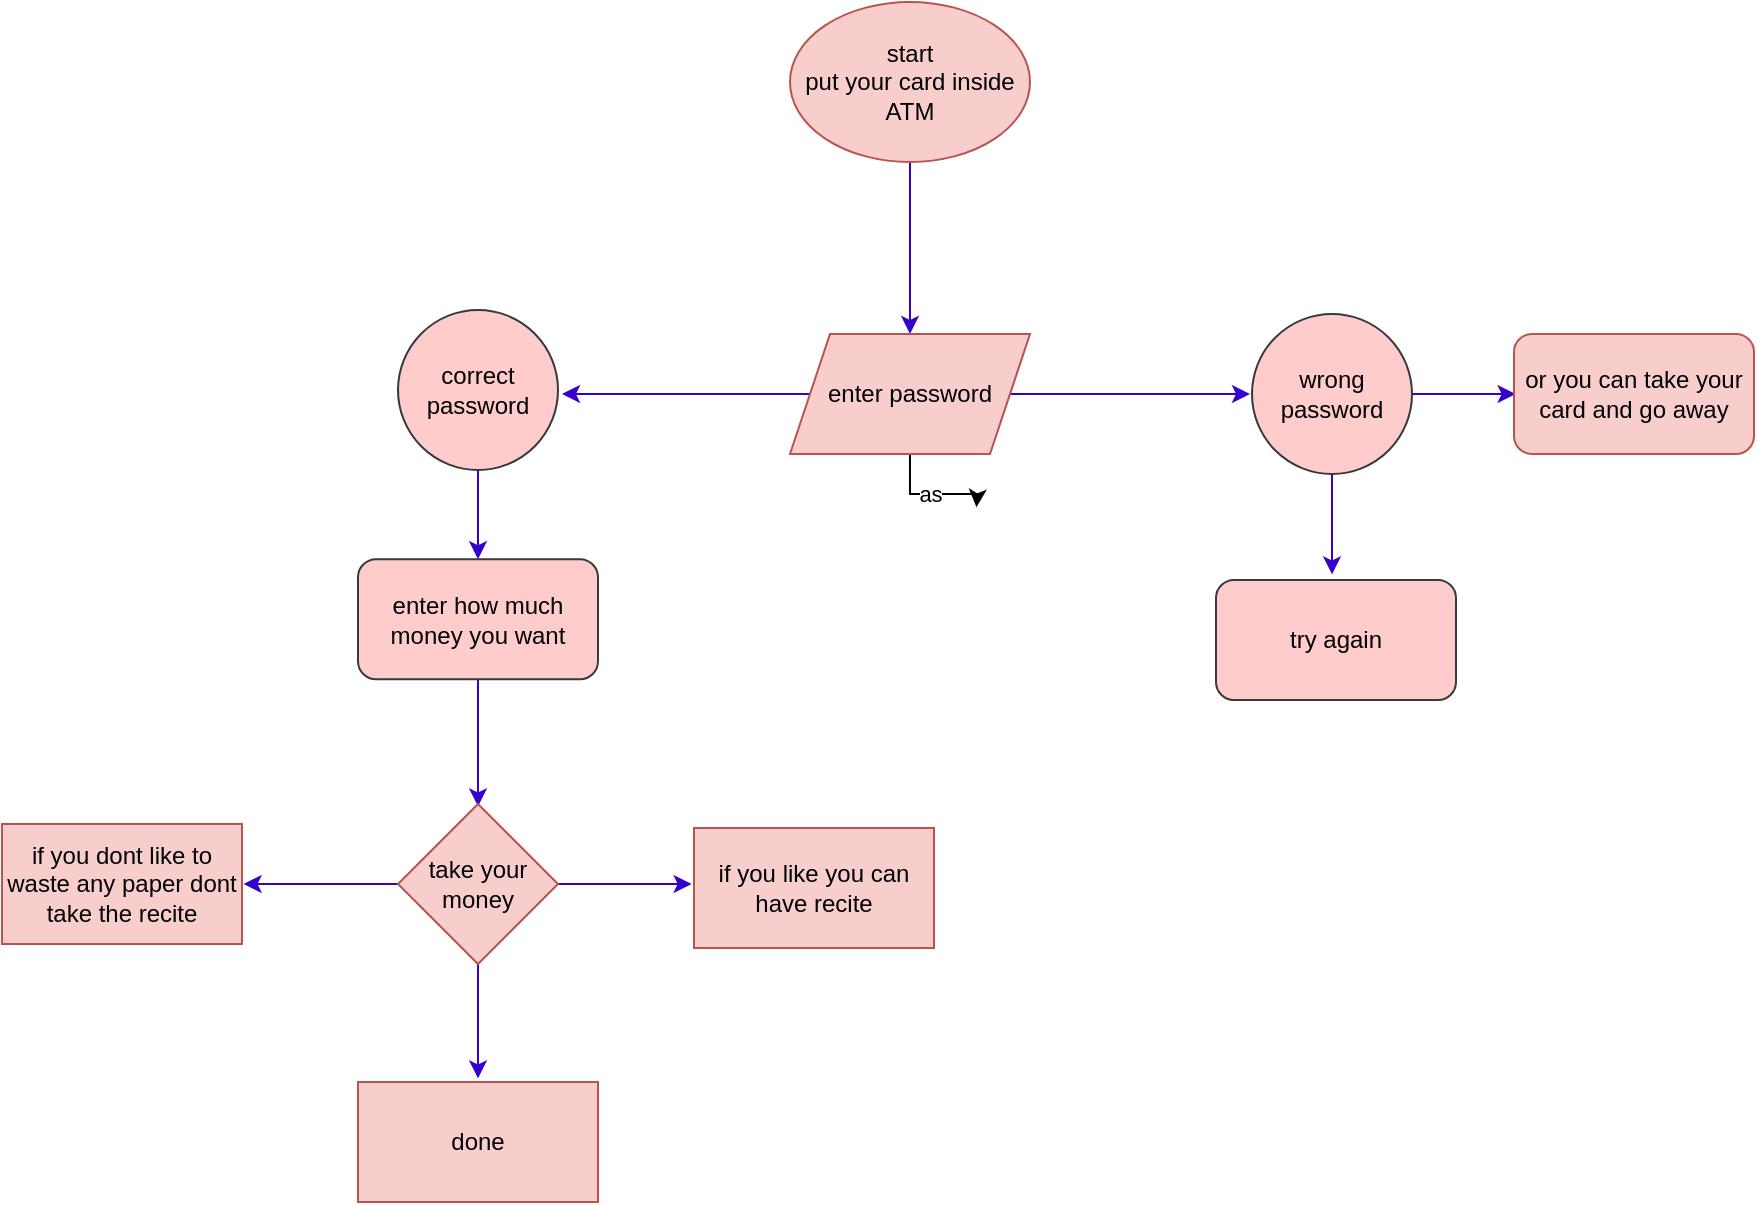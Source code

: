 <mxfile version="24.7.5">
  <diagram name="Page-1" id="AlE09oPWc5jHBrcmD2XN">
    <mxGraphModel dx="1863" dy="606" grid="0" gridSize="10" guides="1" tooltips="1" connect="1" arrows="1" fold="1" page="1" pageScale="1" pageWidth="827" pageHeight="1169" background="#ffffff" math="0" shadow="0">
      <root>
        <mxCell id="0" />
        <mxCell id="1" parent="0" />
        <mxCell id="zX_Hi25-jtVS7PNOajBy-2" value="" style="ellipse;whiteSpace=wrap;html=1;fillColor=none;gradientColor=none;strokeColor=none;" parent="1" vertex="1">
          <mxGeometry x="60" y="240" width="120" height="80" as="geometry" />
        </mxCell>
        <mxCell id="zX_Hi25-jtVS7PNOajBy-38" style="edgeStyle=orthogonalEdgeStyle;rounded=0;orthogonalLoop=1;jettySize=auto;html=1;exitX=0.5;exitY=1;exitDx=0;exitDy=0;entryX=0.5;entryY=0;entryDx=0;entryDy=0;fillColor=#6a00ff;strokeColor=#3700CC;" parent="1" source="zX_Hi25-jtVS7PNOajBy-31" target="zX_Hi25-jtVS7PNOajBy-35" edge="1">
          <mxGeometry relative="1" as="geometry" />
        </mxCell>
        <mxCell id="zX_Hi25-jtVS7PNOajBy-31" value="&lt;font color=&quot;#000000&quot;&gt;start&lt;/font&gt;&lt;div&gt;&lt;font color=&quot;#000000&quot;&gt;put your card inside ATM&lt;/font&gt;&lt;/div&gt;" style="ellipse;whiteSpace=wrap;html=1;fillColor=#f8cecc;strokeColor=#b85450;" parent="1" vertex="1">
          <mxGeometry x="366" y="12" width="120" height="80" as="geometry" />
        </mxCell>
        <mxCell id="zX_Hi25-jtVS7PNOajBy-48" value="as" style="edgeStyle=orthogonalEdgeStyle;rounded=0;orthogonalLoop=1;jettySize=auto;html=1;" parent="1" source="zX_Hi25-jtVS7PNOajBy-35" edge="1">
          <mxGeometry relative="1" as="geometry">
            <mxPoint x="459.2" y="264.6" as="targetPoint" />
          </mxGeometry>
        </mxCell>
        <mxCell id="zX_Hi25-jtVS7PNOajBy-53" style="edgeStyle=orthogonalEdgeStyle;rounded=0;orthogonalLoop=1;jettySize=auto;html=1;exitX=0;exitY=0.5;exitDx=0;exitDy=0;fillColor=#6a00ff;strokeColor=#3700CC;" parent="1" source="zX_Hi25-jtVS7PNOajBy-35" edge="1">
          <mxGeometry relative="1" as="geometry">
            <mxPoint x="252" y="208" as="targetPoint" />
          </mxGeometry>
        </mxCell>
        <mxCell id="zX_Hi25-jtVS7PNOajBy-55" style="edgeStyle=orthogonalEdgeStyle;rounded=0;orthogonalLoop=1;jettySize=auto;html=1;exitX=1;exitY=0.5;exitDx=0;exitDy=0;fillColor=#6a00ff;strokeColor=#3700CC;" parent="1" source="zX_Hi25-jtVS7PNOajBy-35" edge="1">
          <mxGeometry relative="1" as="geometry">
            <mxPoint x="596" y="208" as="targetPoint" />
          </mxGeometry>
        </mxCell>
        <mxCell id="zX_Hi25-jtVS7PNOajBy-35" value="&lt;font color=&quot;#000000&quot;&gt;enter password&lt;/font&gt;" style="shape=parallelogram;perimeter=parallelogramPerimeter;whiteSpace=wrap;html=1;fixedSize=1;fillColor=#f8cecc;strokeColor=#b85450;" parent="1" vertex="1">
          <mxGeometry x="366" y="178" width="120" height="60" as="geometry" />
        </mxCell>
        <mxCell id="zX_Hi25-jtVS7PNOajBy-61" style="edgeStyle=orthogonalEdgeStyle;rounded=0;orthogonalLoop=1;jettySize=auto;html=1;exitX=0.5;exitY=1;exitDx=0;exitDy=0;fillColor=#6a00ff;strokeColor=#3700CC;" parent="1" source="zX_Hi25-jtVS7PNOajBy-54" target="zX_Hi25-jtVS7PNOajBy-62" edge="1">
          <mxGeometry relative="1" as="geometry">
            <mxPoint x="210" y="320.6" as="targetPoint" />
          </mxGeometry>
        </mxCell>
        <mxCell id="zX_Hi25-jtVS7PNOajBy-54" value="&lt;font color=&quot;#000000&quot;&gt;correct password&lt;/font&gt;" style="ellipse;whiteSpace=wrap;html=1;aspect=fixed;fillColor=#ffcccc;strokeColor=#36393d;" parent="1" vertex="1">
          <mxGeometry x="170" y="166" width="80" height="80" as="geometry" />
        </mxCell>
        <mxCell id="zX_Hi25-jtVS7PNOajBy-57" style="edgeStyle=orthogonalEdgeStyle;rounded=0;orthogonalLoop=1;jettySize=auto;html=1;exitX=0.5;exitY=1;exitDx=0;exitDy=0;fillColor=#6a00ff;strokeColor=#3700CC;" parent="1" source="zX_Hi25-jtVS7PNOajBy-56" edge="1">
          <mxGeometry relative="1" as="geometry">
            <mxPoint x="637" y="298.2" as="targetPoint" />
          </mxGeometry>
        </mxCell>
        <mxCell id="zX_Hi25-jtVS7PNOajBy-59" style="edgeStyle=orthogonalEdgeStyle;rounded=0;orthogonalLoop=1;jettySize=auto;html=1;exitX=1;exitY=0.5;exitDx=0;exitDy=0;fillColor=#6a00ff;strokeColor=#3700CC;" parent="1" source="zX_Hi25-jtVS7PNOajBy-56" edge="1">
          <mxGeometry relative="1" as="geometry">
            <mxPoint x="728.8" y="208" as="targetPoint" />
          </mxGeometry>
        </mxCell>
        <mxCell id="zX_Hi25-jtVS7PNOajBy-56" value="&lt;font color=&quot;#000000&quot;&gt;wrong&lt;/font&gt;&lt;div&gt;&lt;font color=&quot;#000000&quot;&gt;password&lt;/font&gt;&lt;/div&gt;" style="ellipse;whiteSpace=wrap;html=1;aspect=fixed;fillColor=#ffcccc;strokeColor=#36393d;" parent="1" vertex="1">
          <mxGeometry x="597" y="168" width="80" height="80" as="geometry" />
        </mxCell>
        <mxCell id="zX_Hi25-jtVS7PNOajBy-58" value="&lt;font color=&quot;#000000&quot;&gt;try again&lt;/font&gt;" style="rounded=1;whiteSpace=wrap;html=1;fillColor=#ffcccc;strokeColor=#36393d;" parent="1" vertex="1">
          <mxGeometry x="579" y="301" width="120" height="60" as="geometry" />
        </mxCell>
        <mxCell id="zX_Hi25-jtVS7PNOajBy-60" value="&lt;font color=&quot;#000000&quot;&gt;or you can take your card and go away&lt;/font&gt;" style="rounded=1;whiteSpace=wrap;html=1;fillColor=#f8cecc;strokeColor=#b85450;" parent="1" vertex="1">
          <mxGeometry x="728" y="178" width="120" height="60" as="geometry" />
        </mxCell>
        <mxCell id="zX_Hi25-jtVS7PNOajBy-64" style="edgeStyle=orthogonalEdgeStyle;rounded=0;orthogonalLoop=1;jettySize=auto;html=1;exitX=0.5;exitY=1;exitDx=0;exitDy=0;fillColor=#6a00ff;strokeColor=#3700CC;" parent="1" source="zX_Hi25-jtVS7PNOajBy-62" edge="1">
          <mxGeometry relative="1" as="geometry">
            <mxPoint x="210" y="414.2" as="targetPoint" />
          </mxGeometry>
        </mxCell>
        <mxCell id="zX_Hi25-jtVS7PNOajBy-62" value="&lt;font color=&quot;#000000&quot;&gt;enter how much money you want&lt;/font&gt;" style="rounded=1;whiteSpace=wrap;html=1;fillColor=#ffcccc;strokeColor=#36393d;" parent="1" vertex="1">
          <mxGeometry x="150" y="290.6" width="120" height="60" as="geometry" />
        </mxCell>
        <mxCell id="zX_Hi25-jtVS7PNOajBy-66" style="edgeStyle=orthogonalEdgeStyle;rounded=0;orthogonalLoop=1;jettySize=auto;html=1;exitX=1;exitY=0.5;exitDx=0;exitDy=0;fillColor=#6a00ff;strokeColor=#3700CC;" parent="1" source="zX_Hi25-jtVS7PNOajBy-65" edge="1">
          <mxGeometry relative="1" as="geometry">
            <mxPoint x="316.8" y="453" as="targetPoint" />
          </mxGeometry>
        </mxCell>
        <mxCell id="zX_Hi25-jtVS7PNOajBy-67" style="edgeStyle=orthogonalEdgeStyle;rounded=0;orthogonalLoop=1;jettySize=auto;html=1;exitX=0;exitY=0.5;exitDx=0;exitDy=0;fillColor=#6a00ff;strokeColor=#3700CC;" parent="1" source="zX_Hi25-jtVS7PNOajBy-65" edge="1">
          <mxGeometry relative="1" as="geometry">
            <mxPoint x="92.8" y="453" as="targetPoint" />
          </mxGeometry>
        </mxCell>
        <mxCell id="zX_Hi25-jtVS7PNOajBy-68" style="edgeStyle=orthogonalEdgeStyle;rounded=0;orthogonalLoop=1;jettySize=auto;html=1;exitX=0.5;exitY=1;exitDx=0;exitDy=0;fillColor=#6a00ff;strokeColor=#3700CC;" parent="1" source="zX_Hi25-jtVS7PNOajBy-65" edge="1">
          <mxGeometry relative="1" as="geometry">
            <mxPoint x="210" y="550.2" as="targetPoint" />
          </mxGeometry>
        </mxCell>
        <mxCell id="zX_Hi25-jtVS7PNOajBy-65" value="&lt;font color=&quot;#000000&quot;&gt;take your money&lt;/font&gt;" style="rhombus;whiteSpace=wrap;html=1;fillColor=#f8cecc;strokeColor=#b85450;" parent="1" vertex="1">
          <mxGeometry x="170" y="413" width="80" height="80" as="geometry" />
        </mxCell>
        <mxCell id="zX_Hi25-jtVS7PNOajBy-69" value="&lt;font color=&quot;#000000&quot;&gt;if you like you can have recite&lt;/font&gt;" style="rounded=0;whiteSpace=wrap;html=1;fillColor=#f8cecc;strokeColor=#b85450;" parent="1" vertex="1">
          <mxGeometry x="318" y="425" width="120" height="60" as="geometry" />
        </mxCell>
        <mxCell id="zX_Hi25-jtVS7PNOajBy-70" value="&lt;font color=&quot;#000000&quot;&gt;if you dont like to waste any paper dont take the recite&lt;/font&gt;" style="rounded=0;whiteSpace=wrap;html=1;fillColor=#f8cecc;strokeColor=#b85450;" parent="1" vertex="1">
          <mxGeometry x="-28" y="423" width="120" height="60" as="geometry" />
        </mxCell>
        <mxCell id="zX_Hi25-jtVS7PNOajBy-71" value="&lt;font color=&quot;#000000&quot;&gt;done&lt;/font&gt;" style="rounded=0;whiteSpace=wrap;html=1;fillColor=#f8cecc;strokeColor=#b85450;" parent="1" vertex="1">
          <mxGeometry x="150" y="552" width="120" height="60" as="geometry" />
        </mxCell>
      </root>
    </mxGraphModel>
  </diagram>
</mxfile>
